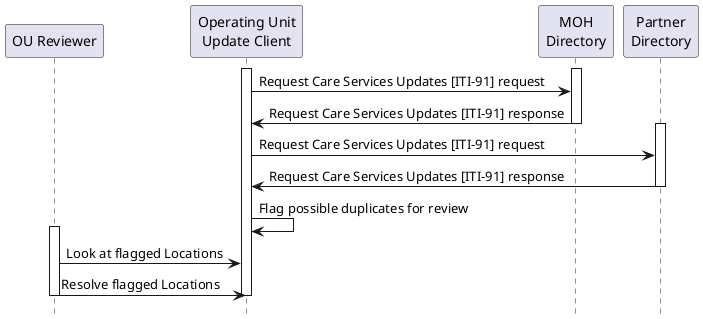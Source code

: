 @startuml usecase3-processflow
hide footbox
participant "OU Reviewer" as Reviewer
participant "Operating Unit\nUpdate Client" as OU
participant "MOH\nDirectory" as MOH
participant "Partner\nDirectory" as Partner

activate OU

activate MOH
OU -> MOH: Request Care Services Updates [ITI-91] request
MOH -> OU: Request Care Services Updates [ITI-91] response
deactivate MOH

activate Partner
OU -> Partner: Request Care Services Updates [ITI-91] request
Partner -> OU: Request Care Services Updates [ITI-91] response
deactivate Partner

OU -> OU: Flag possible duplicates for review

activate Reviewer
Reviewer -> OU: Look at flagged Locations
Reviewer -> OU: Resolve flagged Locations
deactivate Reviewer
deactivate OU

@enduml